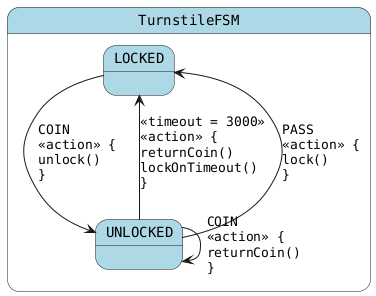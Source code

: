 @startuml
skinparam StateFontName Helvetica
skinparam defaultFontName Monospaced
skinparam state {
    BackgroundColor LightBlue
}
state TurnstileFSM {
LOCKED --> UNLOCKED : COIN\l<<action>> {\lunlock()\l}
UNLOCKED --> LOCKED : <<timeout = 3000>>\l<<action>> {\lreturnCoin()\llockOnTimeout()\l}
UNLOCKED --> LOCKED : PASS\l<<action>> {\llock()\l}
UNLOCKED --> UNLOCKED : COIN\l<<action>> {\lreturnCoin()\l}
}
@enduml
